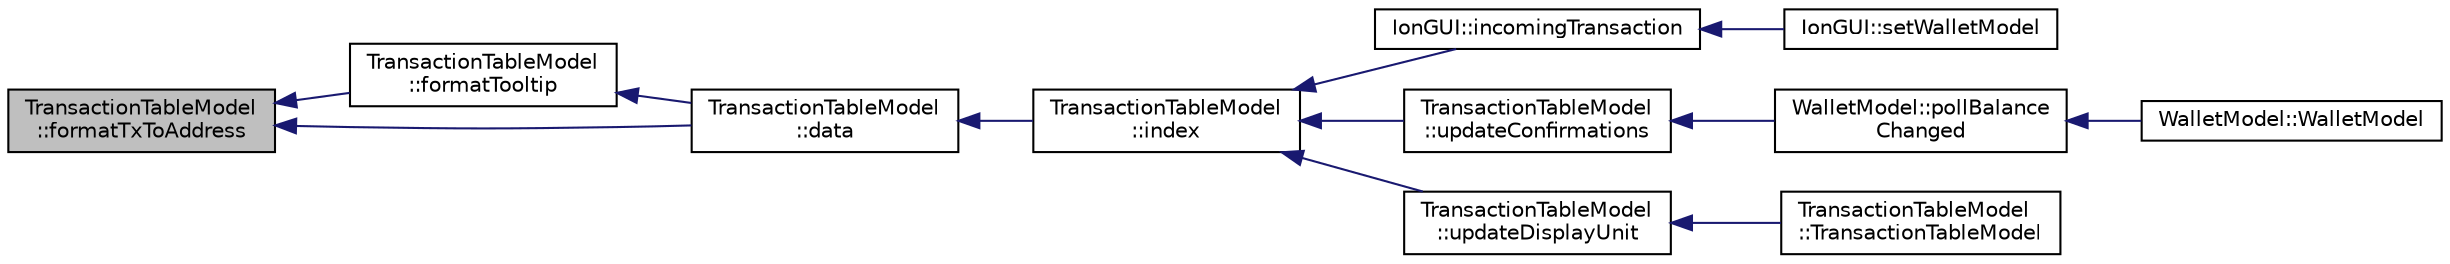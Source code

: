 digraph "TransactionTableModel::formatTxToAddress"
{
  edge [fontname="Helvetica",fontsize="10",labelfontname="Helvetica",labelfontsize="10"];
  node [fontname="Helvetica",fontsize="10",shape=record];
  rankdir="LR";
  Node234 [label="TransactionTableModel\l::formatTxToAddress",height=0.2,width=0.4,color="black", fillcolor="grey75", style="filled", fontcolor="black"];
  Node234 -> Node235 [dir="back",color="midnightblue",fontsize="10",style="solid",fontname="Helvetica"];
  Node235 [label="TransactionTableModel\l::formatTooltip",height=0.2,width=0.4,color="black", fillcolor="white", style="filled",URL="$d7/dfe/class_transaction_table_model.html#a535a0f50a4404a73194e02c3c09e13c0"];
  Node235 -> Node236 [dir="back",color="midnightblue",fontsize="10",style="solid",fontname="Helvetica"];
  Node236 [label="TransactionTableModel\l::data",height=0.2,width=0.4,color="black", fillcolor="white", style="filled",URL="$d7/dfe/class_transaction_table_model.html#a02173c31b6014bff182e320217e30e10"];
  Node236 -> Node237 [dir="back",color="midnightblue",fontsize="10",style="solid",fontname="Helvetica"];
  Node237 [label="TransactionTableModel\l::index",height=0.2,width=0.4,color="black", fillcolor="white", style="filled",URL="$d7/dfe/class_transaction_table_model.html#af3a9a49314f80268a77a704f7f028905"];
  Node237 -> Node238 [dir="back",color="midnightblue",fontsize="10",style="solid",fontname="Helvetica"];
  Node238 [label="IonGUI::incomingTransaction",height=0.2,width=0.4,color="black", fillcolor="white", style="filled",URL="$dc/d0b/class_ion_g_u_i.html#acdb78c5d98fb4528bd0e9f5b9c5ad048",tooltip="Show incoming transaction notification for new transactions. "];
  Node238 -> Node239 [dir="back",color="midnightblue",fontsize="10",style="solid",fontname="Helvetica"];
  Node239 [label="IonGUI::setWalletModel",height=0.2,width=0.4,color="black", fillcolor="white", style="filled",URL="$dc/d0b/class_ion_g_u_i.html#a37f87db65498b036d387c705a749c45d",tooltip="Set the wallet model. "];
  Node237 -> Node240 [dir="back",color="midnightblue",fontsize="10",style="solid",fontname="Helvetica"];
  Node240 [label="TransactionTableModel\l::updateConfirmations",height=0.2,width=0.4,color="black", fillcolor="white", style="filled",URL="$d7/dfe/class_transaction_table_model.html#a5899d9eda6465bfb16d2846b6459567e"];
  Node240 -> Node241 [dir="back",color="midnightblue",fontsize="10",style="solid",fontname="Helvetica"];
  Node241 [label="WalletModel::pollBalance\lChanged",height=0.2,width=0.4,color="black", fillcolor="white", style="filled",URL="$d4/d27/class_wallet_model.html#a51469b2d95cfd4bc0a14ee456fca7b95"];
  Node241 -> Node242 [dir="back",color="midnightblue",fontsize="10",style="solid",fontname="Helvetica"];
  Node242 [label="WalletModel::WalletModel",height=0.2,width=0.4,color="black", fillcolor="white", style="filled",URL="$d4/d27/class_wallet_model.html#af50d9654d2f20e4e4f0789dcb64ad6b1"];
  Node237 -> Node243 [dir="back",color="midnightblue",fontsize="10",style="solid",fontname="Helvetica"];
  Node243 [label="TransactionTableModel\l::updateDisplayUnit",height=0.2,width=0.4,color="black", fillcolor="white", style="filled",URL="$d7/dfe/class_transaction_table_model.html#a8b73ff7d72ec2dd69790bc61bbe8575e"];
  Node243 -> Node244 [dir="back",color="midnightblue",fontsize="10",style="solid",fontname="Helvetica"];
  Node244 [label="TransactionTableModel\l::TransactionTableModel",height=0.2,width=0.4,color="black", fillcolor="white", style="filled",URL="$d7/dfe/class_transaction_table_model.html#a6c10b7cab9804eee6df9e049a978dc62"];
  Node234 -> Node236 [dir="back",color="midnightblue",fontsize="10",style="solid",fontname="Helvetica"];
}
